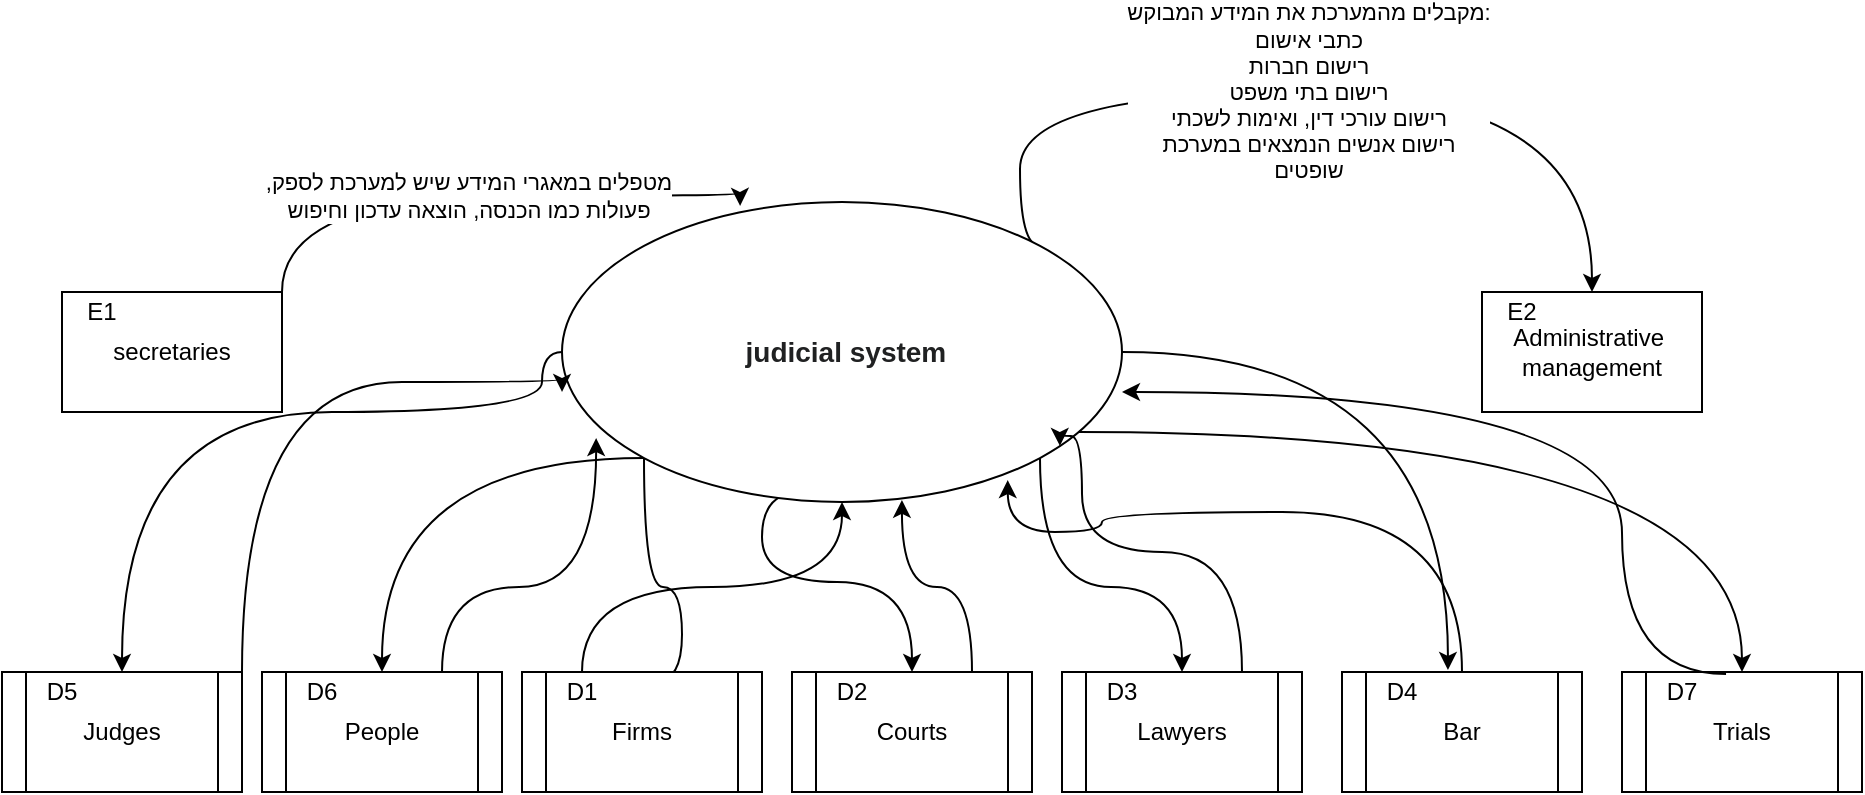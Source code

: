 <mxfile version="14.6.9" type="github">
  <diagram id="Ai0n7KqELeSr39tjTCr5" name="Page-1">
    <mxGraphModel dx="1117" dy="624" grid="1" gridSize="10" guides="1" tooltips="1" connect="1" arrows="1" fold="1" page="1" pageScale="1" pageWidth="850" pageHeight="1100" math="0" shadow="0">
      <root>
        <mxCell id="0" />
        <mxCell id="1" parent="0" />
        <mxCell id="WwNEeVXG2boPT93ke-C8-9" value="מקבלים מהמערכת את המידע המבוקש:&lt;br&gt;כתבי אישום&lt;br&gt;רישום חברות&lt;br&gt;רישום בתי משפט&lt;br&gt;רישום עורכי דין, ואימות לשכתי&lt;br&gt;רישום אנשים הנמצאים במערכת&lt;br&gt;שופטים" style="edgeStyle=orthogonalEdgeStyle;curved=1;rounded=0;orthogonalLoop=1;jettySize=auto;html=1;exitX=1;exitY=0;exitDx=0;exitDy=0;entryX=0.5;entryY=0;entryDx=0;entryDy=0;" parent="1" source="WwNEeVXG2boPT93ke-C8-1" target="WwNEeVXG2boPT93ke-C8-7" edge="1">
          <mxGeometry x="-0.026" relative="1" as="geometry">
            <Array as="points">
              <mxPoint x="539" y="200" />
              <mxPoint x="825" y="200" />
            </Array>
            <mxPoint as="offset" />
          </mxGeometry>
        </mxCell>
        <mxCell id="WwNEeVXG2boPT93ke-C8-26" style="edgeStyle=orthogonalEdgeStyle;curved=1;rounded=0;orthogonalLoop=1;jettySize=auto;html=1;exitX=0;exitY=0.5;exitDx=0;exitDy=0;entryX=0.5;entryY=0;entryDx=0;entryDy=0;" parent="1" source="WwNEeVXG2boPT93ke-C8-1" target="WwNEeVXG2boPT93ke-C8-18" edge="1">
          <mxGeometry relative="1" as="geometry">
            <Array as="points">
              <mxPoint x="300" y="360" />
              <mxPoint x="90" y="360" />
            </Array>
          </mxGeometry>
        </mxCell>
        <mxCell id="WwNEeVXG2boPT93ke-C8-30" style="edgeStyle=orthogonalEdgeStyle;curved=1;rounded=0;orthogonalLoop=1;jettySize=auto;html=1;exitX=0;exitY=1;exitDx=0;exitDy=0;entryX=1;entryY=0;entryDx=0;entryDy=0;" parent="1" source="WwNEeVXG2boPT93ke-C8-1" target="WwNEeVXG2boPT93ke-C8-23" edge="1">
          <mxGeometry relative="1" as="geometry" />
        </mxCell>
        <mxCell id="WwNEeVXG2boPT93ke-C8-33" style="edgeStyle=orthogonalEdgeStyle;curved=1;rounded=0;orthogonalLoop=1;jettySize=auto;html=1;exitX=0;exitY=1;exitDx=0;exitDy=0;entryX=1;entryY=0.25;entryDx=0;entryDy=0;" parent="1" source="WwNEeVXG2boPT93ke-C8-1" target="WwNEeVXG2boPT93ke-C8-11" edge="1">
          <mxGeometry relative="1" as="geometry" />
        </mxCell>
        <mxCell id="WwNEeVXG2boPT93ke-C8-34" style="edgeStyle=orthogonalEdgeStyle;curved=1;rounded=0;orthogonalLoop=1;jettySize=auto;html=1;exitX=0.5;exitY=1;exitDx=0;exitDy=0;entryX=1;entryY=0;entryDx=0;entryDy=0;" parent="1" source="WwNEeVXG2boPT93ke-C8-1" target="WwNEeVXG2boPT93ke-C8-13" edge="1">
          <mxGeometry relative="1" as="geometry">
            <Array as="points">
              <mxPoint x="410" y="400" />
              <mxPoint x="410" y="445" />
              <mxPoint x="485" y="445" />
            </Array>
          </mxGeometry>
        </mxCell>
        <mxCell id="WwNEeVXG2boPT93ke-C8-36" style="edgeStyle=orthogonalEdgeStyle;curved=1;rounded=0;orthogonalLoop=1;jettySize=auto;html=1;exitX=1;exitY=1;exitDx=0;exitDy=0;entryX=1;entryY=0;entryDx=0;entryDy=0;" parent="1" source="WwNEeVXG2boPT93ke-C8-1" target="WwNEeVXG2boPT93ke-C8-15" edge="1">
          <mxGeometry relative="1" as="geometry" />
        </mxCell>
        <mxCell id="WwNEeVXG2boPT93ke-C8-38" style="edgeStyle=orthogonalEdgeStyle;curved=1;rounded=0;orthogonalLoop=1;jettySize=auto;html=1;entryX=0.883;entryY=-0.05;entryDx=0;entryDy=0;entryPerimeter=0;" parent="1" source="WwNEeVXG2boPT93ke-C8-1" target="WwNEeVXG2boPT93ke-C8-17" edge="1">
          <mxGeometry relative="1" as="geometry" />
        </mxCell>
        <mxCell id="WwNEeVXG2boPT93ke-C8-40" style="edgeStyle=orthogonalEdgeStyle;curved=1;rounded=0;orthogonalLoop=1;jettySize=auto;html=1;" parent="1" source="WwNEeVXG2boPT93ke-C8-1" target="WwNEeVXG2boPT93ke-C8-20" edge="1">
          <mxGeometry relative="1" as="geometry">
            <Array as="points">
              <mxPoint x="900" y="370" />
            </Array>
          </mxGeometry>
        </mxCell>
        <mxCell id="WwNEeVXG2boPT93ke-C8-1" value="&#xa;&#xa;&lt;span style=&quot;color: rgb(32, 33, 34); font-family: sans-serif; font-size: 14px; font-style: normal; font-weight: 400; letter-spacing: normal; text-indent: 0px; text-transform: none; word-spacing: 0px; background-color: rgb(255, 255, 255); display: inline; float: none;&quot;&gt;&lt;span&gt;&amp;nbsp;&lt;/span&gt;&lt;/span&gt;&lt;b style=&quot;color: rgb(32, 33, 34); font-family: sans-serif; font-size: 14px; font-style: normal; letter-spacing: normal; text-indent: 0px; text-transform: none; word-spacing: 0px; background-color: rgb(255, 255, 255);&quot;&gt;judicial system&lt;/b&gt;&#xa;&#xa;" style="ellipse;whiteSpace=wrap;html=1;" parent="1" vertex="1">
          <mxGeometry x="310" y="255" width="280" height="150" as="geometry" />
        </mxCell>
        <mxCell id="WwNEeVXG2boPT93ke-C8-4" value=",מטפלים במאגרי המידע שיש למערכת לספק&lt;br&gt;פעולות כמו הכנסה, הוצאה עדכון וחיפוש" style="edgeStyle=orthogonalEdgeStyle;rounded=0;orthogonalLoop=1;jettySize=auto;html=1;entryX=0.318;entryY=0.013;entryDx=0;entryDy=0;entryPerimeter=0;curved=1;" parent="1" source="WwNEeVXG2boPT93ke-C8-3" target="WwNEeVXG2boPT93ke-C8-1" edge="1">
          <mxGeometry relative="1" as="geometry">
            <Array as="points">
              <mxPoint x="170" y="252" />
            </Array>
          </mxGeometry>
        </mxCell>
        <mxCell id="WwNEeVXG2boPT93ke-C8-3" value="secretaries" style="rounded=0;whiteSpace=wrap;html=1;" parent="1" vertex="1">
          <mxGeometry x="60" y="300" width="110" height="60" as="geometry" />
        </mxCell>
        <mxCell id="WwNEeVXG2boPT93ke-C8-6" value="E1" style="text;html=1;strokeColor=none;fillColor=none;align=center;verticalAlign=middle;whiteSpace=wrap;rounded=0;" parent="1" vertex="1">
          <mxGeometry x="60" y="300" width="40" height="20" as="geometry" />
        </mxCell>
        <mxCell id="WwNEeVXG2boPT93ke-C8-7" value="Administrative&amp;nbsp;&lt;br&gt;management" style="rounded=0;whiteSpace=wrap;html=1;" parent="1" vertex="1">
          <mxGeometry x="770" y="300" width="110" height="60" as="geometry" />
        </mxCell>
        <mxCell id="WwNEeVXG2boPT93ke-C8-8" value="E2" style="text;html=1;strokeColor=none;fillColor=none;align=center;verticalAlign=middle;whiteSpace=wrap;rounded=0;" parent="1" vertex="1">
          <mxGeometry x="770" y="300" width="40" height="20" as="geometry" />
        </mxCell>
        <mxCell id="WwNEeVXG2boPT93ke-C8-10" value="Firms" style="shape=process;whiteSpace=wrap;html=1;backgroundOutline=1;" parent="1" vertex="1">
          <mxGeometry x="290" y="490" width="120" height="60" as="geometry" />
        </mxCell>
        <mxCell id="WwNEeVXG2boPT93ke-C8-32" style="edgeStyle=orthogonalEdgeStyle;curved=1;rounded=0;orthogonalLoop=1;jettySize=auto;html=1;" parent="1" source="WwNEeVXG2boPT93ke-C8-11" target="WwNEeVXG2boPT93ke-C8-1" edge="1">
          <mxGeometry relative="1" as="geometry" />
        </mxCell>
        <mxCell id="WwNEeVXG2boPT93ke-C8-11" value="D1" style="text;html=1;strokeColor=none;fillColor=none;align=center;verticalAlign=middle;whiteSpace=wrap;rounded=0;" parent="1" vertex="1">
          <mxGeometry x="290" y="490" width="60" height="20" as="geometry" />
        </mxCell>
        <mxCell id="WwNEeVXG2boPT93ke-C8-35" style="edgeStyle=orthogonalEdgeStyle;curved=1;rounded=0;orthogonalLoop=1;jettySize=auto;html=1;exitX=0.75;exitY=0;exitDx=0;exitDy=0;entryX=0.607;entryY=0.993;entryDx=0;entryDy=0;entryPerimeter=0;" parent="1" source="WwNEeVXG2boPT93ke-C8-12" target="WwNEeVXG2boPT93ke-C8-1" edge="1">
          <mxGeometry relative="1" as="geometry" />
        </mxCell>
        <mxCell id="WwNEeVXG2boPT93ke-C8-12" value="Courts" style="shape=process;whiteSpace=wrap;html=1;backgroundOutline=1;" parent="1" vertex="1">
          <mxGeometry x="425" y="490" width="120" height="60" as="geometry" />
        </mxCell>
        <mxCell id="WwNEeVXG2boPT93ke-C8-13" value="D2" style="text;html=1;strokeColor=none;fillColor=none;align=center;verticalAlign=middle;whiteSpace=wrap;rounded=0;" parent="1" vertex="1">
          <mxGeometry x="425" y="490" width="60" height="20" as="geometry" />
        </mxCell>
        <mxCell id="WwNEeVXG2boPT93ke-C8-37" style="edgeStyle=orthogonalEdgeStyle;curved=1;rounded=0;orthogonalLoop=1;jettySize=auto;html=1;exitX=0.75;exitY=0;exitDx=0;exitDy=0;entryX=0.889;entryY=0.813;entryDx=0;entryDy=0;entryPerimeter=0;" parent="1" source="WwNEeVXG2boPT93ke-C8-14" target="WwNEeVXG2boPT93ke-C8-1" edge="1">
          <mxGeometry relative="1" as="geometry">
            <Array as="points">
              <mxPoint x="650" y="430" />
              <mxPoint x="570" y="430" />
              <mxPoint x="570" y="372" />
            </Array>
          </mxGeometry>
        </mxCell>
        <mxCell id="WwNEeVXG2boPT93ke-C8-14" value="Lawyers" style="shape=process;whiteSpace=wrap;html=1;backgroundOutline=1;" parent="1" vertex="1">
          <mxGeometry x="560" y="490" width="120" height="60" as="geometry" />
        </mxCell>
        <mxCell id="WwNEeVXG2boPT93ke-C8-15" value="D3" style="text;html=1;strokeColor=none;fillColor=none;align=center;verticalAlign=middle;whiteSpace=wrap;rounded=0;" parent="1" vertex="1">
          <mxGeometry x="560" y="490" width="60" height="20" as="geometry" />
        </mxCell>
        <mxCell id="WwNEeVXG2boPT93ke-C8-39" style="edgeStyle=orthogonalEdgeStyle;curved=1;rounded=0;orthogonalLoop=1;jettySize=auto;html=1;entryX=0.796;entryY=0.927;entryDx=0;entryDy=0;entryPerimeter=0;" parent="1" source="WwNEeVXG2boPT93ke-C8-16" target="WwNEeVXG2boPT93ke-C8-1" edge="1">
          <mxGeometry relative="1" as="geometry">
            <Array as="points">
              <mxPoint x="760" y="410" />
              <mxPoint x="580" y="410" />
              <mxPoint x="580" y="420" />
              <mxPoint x="533" y="420" />
            </Array>
          </mxGeometry>
        </mxCell>
        <mxCell id="WwNEeVXG2boPT93ke-C8-16" value="Bar" style="shape=process;whiteSpace=wrap;html=1;backgroundOutline=1;" parent="1" vertex="1">
          <mxGeometry x="700" y="490" width="120" height="60" as="geometry" />
        </mxCell>
        <mxCell id="WwNEeVXG2boPT93ke-C8-17" value="D4" style="text;html=1;strokeColor=none;fillColor=none;align=center;verticalAlign=middle;whiteSpace=wrap;rounded=0;" parent="1" vertex="1">
          <mxGeometry x="700" y="490" width="60" height="20" as="geometry" />
        </mxCell>
        <mxCell id="WwNEeVXG2boPT93ke-C8-27" style="edgeStyle=orthogonalEdgeStyle;curved=1;rounded=0;orthogonalLoop=1;jettySize=auto;html=1;entryX=0;entryY=0.633;entryDx=0;entryDy=0;entryPerimeter=0;" parent="1" source="WwNEeVXG2boPT93ke-C8-18" target="WwNEeVXG2boPT93ke-C8-1" edge="1">
          <mxGeometry relative="1" as="geometry">
            <Array as="points">
              <mxPoint x="150" y="345" />
            </Array>
          </mxGeometry>
        </mxCell>
        <mxCell id="WwNEeVXG2boPT93ke-C8-18" value="Judges" style="shape=process;whiteSpace=wrap;html=1;backgroundOutline=1;" parent="1" vertex="1">
          <mxGeometry x="30" y="490" width="120" height="60" as="geometry" />
        </mxCell>
        <mxCell id="WwNEeVXG2boPT93ke-C8-19" value="D5" style="text;html=1;strokeColor=none;fillColor=none;align=center;verticalAlign=middle;whiteSpace=wrap;rounded=0;" parent="1" vertex="1">
          <mxGeometry x="30" y="490" width="60" height="20" as="geometry" />
        </mxCell>
        <mxCell id="WwNEeVXG2boPT93ke-C8-20" value="Trials" style="shape=process;whiteSpace=wrap;html=1;backgroundOutline=1;" parent="1" vertex="1">
          <mxGeometry x="840" y="490" width="120" height="60" as="geometry" />
        </mxCell>
        <mxCell id="WwNEeVXG2boPT93ke-C8-41" style="edgeStyle=orthogonalEdgeStyle;curved=1;rounded=0;orthogonalLoop=1;jettySize=auto;html=1;entryX=1;entryY=0.633;entryDx=0;entryDy=0;entryPerimeter=0;exitX=0.867;exitY=0.05;exitDx=0;exitDy=0;exitPerimeter=0;" parent="1" source="WwNEeVXG2boPT93ke-C8-21" target="WwNEeVXG2boPT93ke-C8-1" edge="1">
          <mxGeometry relative="1" as="geometry">
            <Array as="points">
              <mxPoint x="840" y="491" />
              <mxPoint x="840" y="350" />
            </Array>
          </mxGeometry>
        </mxCell>
        <mxCell id="WwNEeVXG2boPT93ke-C8-21" value="D7" style="text;html=1;strokeColor=none;fillColor=none;align=center;verticalAlign=middle;whiteSpace=wrap;rounded=0;" parent="1" vertex="1">
          <mxGeometry x="840" y="490" width="60" height="20" as="geometry" />
        </mxCell>
        <mxCell id="WwNEeVXG2boPT93ke-C8-31" style="edgeStyle=orthogonalEdgeStyle;curved=1;rounded=0;orthogonalLoop=1;jettySize=auto;html=1;exitX=0.75;exitY=0;exitDx=0;exitDy=0;entryX=0.061;entryY=0.787;entryDx=0;entryDy=0;entryPerimeter=0;" parent="1" source="WwNEeVXG2boPT93ke-C8-22" target="WwNEeVXG2boPT93ke-C8-1" edge="1">
          <mxGeometry relative="1" as="geometry" />
        </mxCell>
        <mxCell id="WwNEeVXG2boPT93ke-C8-22" value="People" style="shape=process;whiteSpace=wrap;html=1;backgroundOutline=1;" parent="1" vertex="1">
          <mxGeometry x="160" y="490" width="120" height="60" as="geometry" />
        </mxCell>
        <mxCell id="WwNEeVXG2boPT93ke-C8-23" value="D6" style="text;html=1;strokeColor=none;fillColor=none;align=center;verticalAlign=middle;whiteSpace=wrap;rounded=0;" parent="1" vertex="1">
          <mxGeometry x="160" y="490" width="60" height="20" as="geometry" />
        </mxCell>
      </root>
    </mxGraphModel>
  </diagram>
</mxfile>
